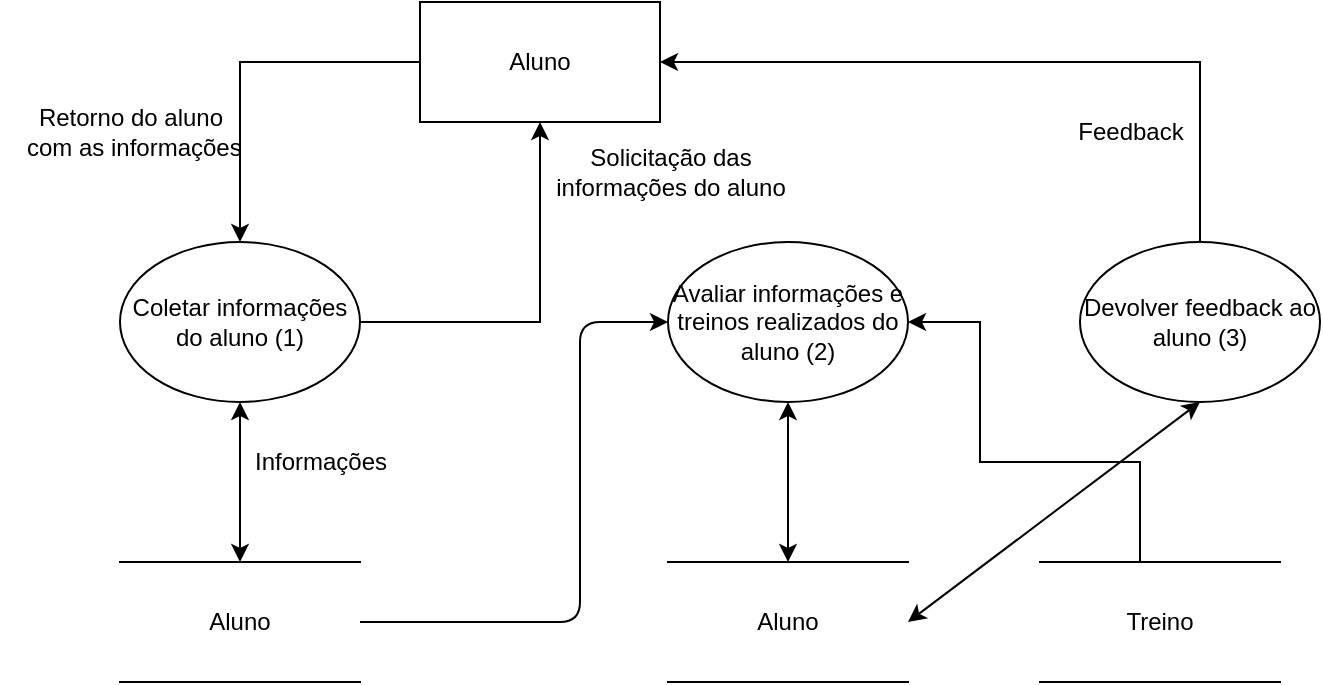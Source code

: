 <mxfile version="13.0.9" type="device"><diagram id="5M94a8ySA1y5UErwK3VC" name="Page-1"><mxGraphModel dx="1038" dy="531" grid="1" gridSize="10" guides="1" tooltips="1" connect="1" arrows="1" fold="1" page="1" pageScale="1" pageWidth="827" pageHeight="1169" math="0" shadow="0"><root><mxCell id="0"/><mxCell id="1" parent="0"/><mxCell id="w19Qo1mfRNamAaKxItLl-29" style="edgeStyle=orthogonalEdgeStyle;rounded=0;orthogonalLoop=1;jettySize=auto;html=1;entryX=0.5;entryY=1;entryDx=0;entryDy=0;" parent="1" source="gUjZSfCtlTd_K78Op0ur-1" target="gUjZSfCtlTd_K78Op0ur-18" edge="1"><mxGeometry relative="1" as="geometry"><Array as="points"><mxPoint x="330" y="320"/></Array></mxGeometry></mxCell><mxCell id="gUjZSfCtlTd_K78Op0ur-1" value="Coletar informações do aluno (1)" style="ellipse;whiteSpace=wrap;html=1;" parent="1" vertex="1"><mxGeometry x="120" y="280" width="120" height="80" as="geometry"/></mxCell><mxCell id="gUjZSfCtlTd_K78Op0ur-2" value="Aluno" style="shape=partialRectangle;whiteSpace=wrap;html=1;left=0;right=0;fillColor=none;" parent="1" vertex="1"><mxGeometry x="120" y="440" width="120" height="60" as="geometry"/></mxCell><mxCell id="gUjZSfCtlTd_K78Op0ur-4" value="Informações" style="text;html=1;align=center;verticalAlign=middle;resizable=0;points=[];autosize=1;" parent="1" vertex="1"><mxGeometry x="180" y="380" width="80" height="20" as="geometry"/></mxCell><mxCell id="gUjZSfCtlTd_K78Op0ur-9" value="Avaliar informações e treinos realizados do aluno (2)" style="ellipse;whiteSpace=wrap;html=1;" parent="1" vertex="1"><mxGeometry x="394" y="280" width="120" height="80" as="geometry"/></mxCell><mxCell id="w19Qo1mfRNamAaKxItLl-23" style="edgeStyle=orthogonalEdgeStyle;rounded=0;orthogonalLoop=1;jettySize=auto;html=1;entryX=1;entryY=0.5;entryDx=0;entryDy=0;" parent="1" source="gUjZSfCtlTd_K78Op0ur-11" target="gUjZSfCtlTd_K78Op0ur-18" edge="1"><mxGeometry relative="1" as="geometry"><Array as="points"><mxPoint x="660" y="190"/></Array></mxGeometry></mxCell><mxCell id="gUjZSfCtlTd_K78Op0ur-11" value="Devolver feedback ao aluno (3)" style="ellipse;whiteSpace=wrap;html=1;" parent="1" vertex="1"><mxGeometry x="600" y="280" width="120" height="80" as="geometry"/></mxCell><mxCell id="gUjZSfCtlTd_K78Op0ur-13" value="Aluno" style="shape=partialRectangle;whiteSpace=wrap;html=1;left=0;right=0;fillColor=none;" parent="1" vertex="1"><mxGeometry x="394" y="440" width="120" height="60" as="geometry"/></mxCell><mxCell id="gUjZSfCtlTd_K78Op0ur-17" value="" style="endArrow=classic;startArrow=classic;html=1;entryX=0.5;entryY=1;entryDx=0;entryDy=0;" parent="1" target="gUjZSfCtlTd_K78Op0ur-11" edge="1"><mxGeometry width="50" height="50" relative="1" as="geometry"><mxPoint x="514" y="470" as="sourcePoint"/><mxPoint x="564" y="420" as="targetPoint"/></mxGeometry></mxCell><mxCell id="w19Qo1mfRNamAaKxItLl-28" style="edgeStyle=orthogonalEdgeStyle;rounded=0;orthogonalLoop=1;jettySize=auto;html=1;entryX=0.5;entryY=0;entryDx=0;entryDy=0;" parent="1" source="gUjZSfCtlTd_K78Op0ur-18" target="gUjZSfCtlTd_K78Op0ur-1" edge="1"><mxGeometry relative="1" as="geometry"/></mxCell><mxCell id="gUjZSfCtlTd_K78Op0ur-18" value="Aluno" style="rounded=0;whiteSpace=wrap;html=1;" parent="1" vertex="1"><mxGeometry x="270" y="160" width="120" height="60" as="geometry"/></mxCell><mxCell id="w19Qo1mfRNamAaKxItLl-6" value="" style="edgeStyle=elbowEdgeStyle;elbow=horizontal;endArrow=classic;html=1;entryX=0;entryY=0.5;entryDx=0;entryDy=0;" parent="1" target="gUjZSfCtlTd_K78Op0ur-9" edge="1"><mxGeometry width="50" height="50" relative="1" as="geometry"><mxPoint x="240" y="470" as="sourcePoint"/><mxPoint x="290" y="420" as="targetPoint"/><Array as="points"><mxPoint x="350" y="360"/><mxPoint x="350" y="340"/></Array></mxGeometry></mxCell><mxCell id="w19Qo1mfRNamAaKxItLl-31" style="edgeStyle=orthogonalEdgeStyle;rounded=0;orthogonalLoop=1;jettySize=auto;html=1;entryX=1;entryY=0.5;entryDx=0;entryDy=0;" parent="1" source="w19Qo1mfRNamAaKxItLl-18" target="gUjZSfCtlTd_K78Op0ur-9" edge="1"><mxGeometry relative="1" as="geometry"><Array as="points"><mxPoint x="630" y="390"/><mxPoint x="550" y="390"/><mxPoint x="550" y="320"/></Array></mxGeometry></mxCell><mxCell id="w19Qo1mfRNamAaKxItLl-18" value="Treino" style="shape=partialRectangle;whiteSpace=wrap;html=1;left=0;right=0;fillColor=none;" parent="1" vertex="1"><mxGeometry x="580" y="440" width="120" height="60" as="geometry"/></mxCell><mxCell id="w19Qo1mfRNamAaKxItLl-21" value="" style="endArrow=classic;startArrow=classic;html=1;entryX=0.5;entryY=1;entryDx=0;entryDy=0;" parent="1" target="gUjZSfCtlTd_K78Op0ur-1" edge="1"><mxGeometry width="50" height="50" relative="1" as="geometry"><mxPoint x="180" y="440" as="sourcePoint"/><mxPoint x="230" y="390" as="targetPoint"/></mxGeometry></mxCell><mxCell id="w19Qo1mfRNamAaKxItLl-24" value="Solicitação das &lt;br&gt;informações do aluno" style="text;html=1;align=center;verticalAlign=middle;resizable=0;points=[];autosize=1;" parent="1" vertex="1"><mxGeometry x="330" y="230" width="130" height="30" as="geometry"/></mxCell><mxCell id="w19Qo1mfRNamAaKxItLl-25" value="Feedback" style="text;html=1;align=center;verticalAlign=middle;resizable=0;points=[];autosize=1;" parent="1" vertex="1"><mxGeometry x="590" y="215" width="70" height="20" as="geometry"/></mxCell><mxCell id="w19Qo1mfRNamAaKxItLl-30" value="Retorno do aluno&lt;br&gt;&amp;nbsp;com as informações" style="text;html=1;align=center;verticalAlign=middle;resizable=0;points=[];autosize=1;" parent="1" vertex="1"><mxGeometry x="60" y="210" width="130" height="30" as="geometry"/></mxCell><mxCell id="w19Qo1mfRNamAaKxItLl-32" value="" style="endArrow=classic;startArrow=classic;html=1;exitX=0.5;exitY=0;exitDx=0;exitDy=0;entryX=0.5;entryY=1;entryDx=0;entryDy=0;" parent="1" source="gUjZSfCtlTd_K78Op0ur-13" target="gUjZSfCtlTd_K78Op0ur-9" edge="1"><mxGeometry width="50" height="50" relative="1" as="geometry"><mxPoint x="380" y="420" as="sourcePoint"/><mxPoint x="430" y="370" as="targetPoint"/></mxGeometry></mxCell></root></mxGraphModel></diagram></mxfile>